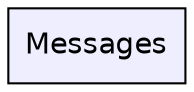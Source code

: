 digraph "Messages" {
  compound=true
  node [ fontsize="14", fontname="Helvetica"];
  edge [ labelfontsize="14", labelfontname="Helvetica"];
  dir_fab028870552d52412205fffb36a9738 [shape=box, label="Messages", style="filled", fillcolor="#eeeeff", pencolor="black", URL="dir_fab028870552d52412205fffb36a9738.html"];
}
